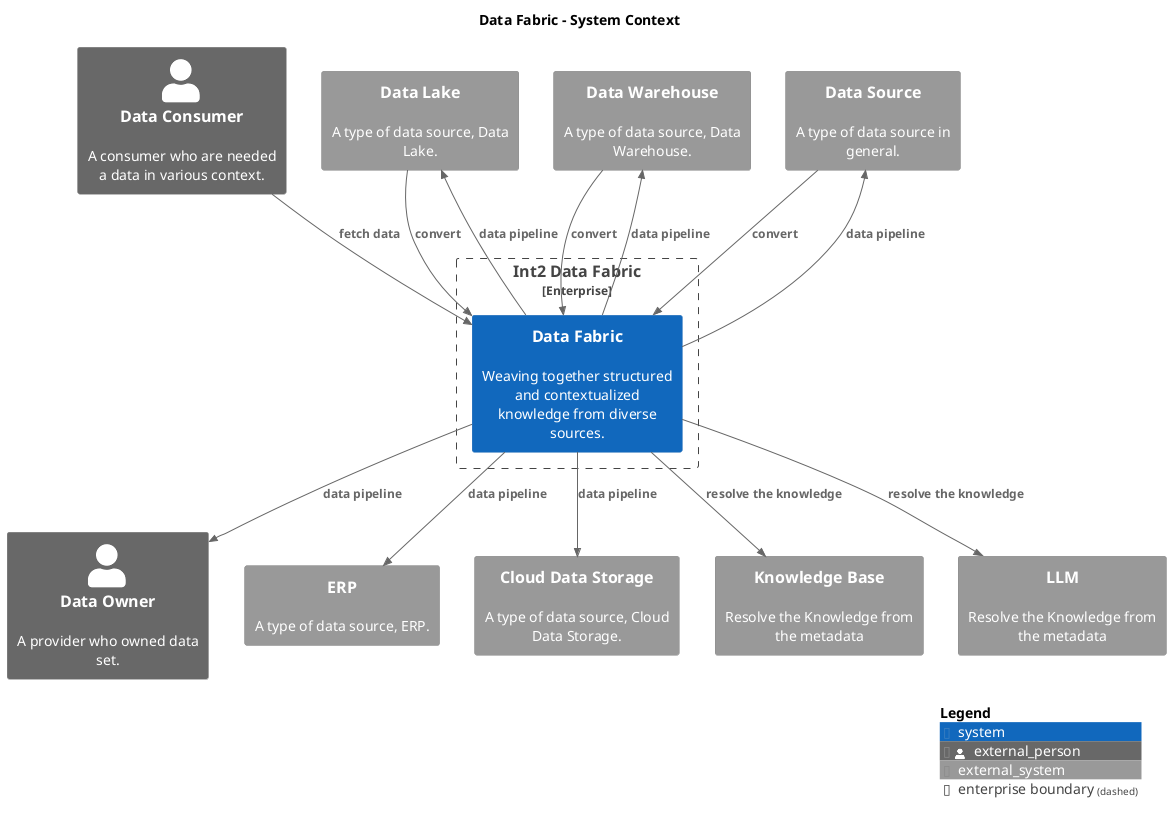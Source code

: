 @startuml
set separator none
title Data Fabric - System Context

top to bottom direction

!include <C4/C4>
!include <C4/C4_Context>

Enterprise_Boundary(enterprise, "Int2 Data Fabric") {
  System(DataFabric, "Data Fabric", "Weaving together structured and contextualized knowledge from diverse sources.", $tags="")
}

Person_Ext(DataConsumer, "Data Consumer", "A consumer who are needed a data in various context.", $tags="")
Person_Ext(DataOwner, "Data Owner", "A provider who owned data set.", $tags="")
System_Ext(ERP, "ERP", "A type of data source, ERP.", $tags="")
System_Ext(DataLake, "Data Lake", "A type of data source, Data Lake.", $tags="")
System_Ext(DataWarehouse, "Data Warehouse", "A type of data source, Data Warehouse.", $tags="")
System_Ext(CloudDataStorage, "Cloud Data Storage", "A type of data source, Cloud Data Storage.", $tags="")
System_Ext(DataSource, "Data Source", "A type of data source in general.", $tags="")
System_Ext(KnowledgeBase, "Knowledge Base", "Resolve the Knowledge from the metadata", $tags="")
System_Ext(LLM, "LLM", "Resolve the Knowledge from the metadata", $tags="")

Rel_D(DataConsumer, DataFabric, "fetch data", $tags="")
Rel_D(DataFabric, KnowledgeBase, "resolve the knowledge", $tags="")
Rel_D(DataFabric, LLM, "resolve the knowledge", $tags="")
Rel_D(DataFabric, DataOwner, "data pipeline", $tags="")
Rel_D(DataFabric, ERP, "data pipeline", $tags="")
Rel_D(DataFabric, DataLake, "data pipeline", $tags="")
Rel_D(DataFabric, DataWarehouse, "data pipeline", $tags="")
Rel_D(DataFabric, CloudDataStorage, "data pipeline", $tags="")
Rel_D(DataFabric, DataSource, "data pipeline", $tags="")
Rel_D(DataLake, DataFabric, "convert", $tags="")
Rel_D(DataWarehouse, DataFabric, "convert", $tags="")
Rel_D(DataSource, DataFabric, "convert", $tags="")

SHOW_LEGEND(true)
@enduml